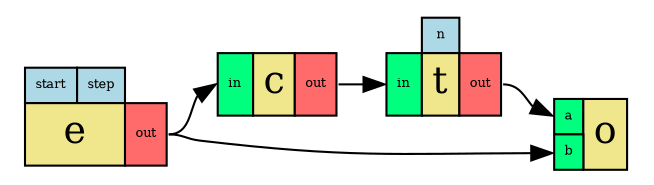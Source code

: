 digraph ecto {
graph [rankdir=LR, ranksep=0]
node [shape=plaintext]
0[label=<<FONT POINT-SIZE="6"><TABLE BORDER="0" CELLBORDER="1" CELLSPACING="0" CELLPADDING="4">
<TR>
  <TD PORT="p_start" BGCOLOR="lightblue">start</TD>
  <TD PORT="p_step" BGCOLOR="lightblue">step</TD>
</TR>
<TR>
  <TD ROWSPAN="1" COLSPAN="2" BGCOLOR="khaki"><FONT POINT-SIZE="18">e</FONT></TD>
  <TD PORT="o_out" BGCOLOR="indianred1">out</TD>
</TR>
</TABLE></FONT>>];

1[label=<<FONT POINT-SIZE="6"><TABLE BORDER="0" CELLBORDER="1" CELLSPACING="0" CELLPADDING="4">
<TR>
  <TD BORDER="0"> </TD>
</TR>
<TR>
  <TD BGCOLOR="springgreen" PORT="i_in">in</TD>
  <TD ROWSPAN="1" COLSPAN="1" BGCOLOR="khaki"><FONT POINT-SIZE="18">c</FONT></TD>
  <TD PORT="o_out" BGCOLOR="indianred1">out</TD>
</TR>
</TABLE></FONT>>];

2[label=<<FONT POINT-SIZE="6"><TABLE BORDER="0" CELLBORDER="1" CELLSPACING="0" CELLPADDING="4">
<TR>
  <TD BORDER="0"> </TD>
  <TD PORT="p_start" BGCOLOR="lightblue">n</TD>
</TR>
<TR>
  <TD BGCOLOR="springgreen" PORT="i_in">in</TD>
  <TD ROWSPAN="1" COLSPAN="1" BGCOLOR="khaki"><FONT POINT-SIZE="18">t</FONT></TD>
  <TD PORT="o_out" BGCOLOR="indianred1">out</TD>
</TR>
</TABLE></FONT>>];

3[label=<<FONT POINT-SIZE="6"><TABLE BORDER="0" CELLBORDER="1" CELLSPACING="0" CELLPADDING="4">
<TR>
  <TD BORDER="0"> </TD>
</TR>
<TR>
  <TD BGCOLOR="springgreen" PORT="i_a">a</TD>
  <TD ROWSPAN="2" COLSPAN="1" BGCOLOR="khaki"><FONT POINT-SIZE="18">o</FONT></TD>
</TR>
<TR>
  <TD BGCOLOR="springgreen" PORT="i_b">b</TD>
</TR>
</TABLE></FONT>>];
0->1 [headport="i_in" tailport="o_out"];
1->2 [headport="i_in" tailport="o_out"];
0->3 [headport="i_b" tailport="o_out"];
2->3 [headport="i_a" tailport="o_out"];
}

